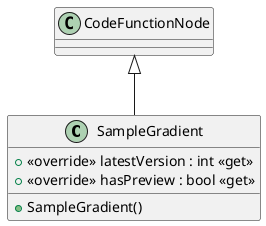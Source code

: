 @startuml
class SampleGradient {
    + <<override>> latestVersion : int <<get>>
    + SampleGradient()
    + <<override>> hasPreview : bool <<get>>
}
CodeFunctionNode <|-- SampleGradient
@enduml
